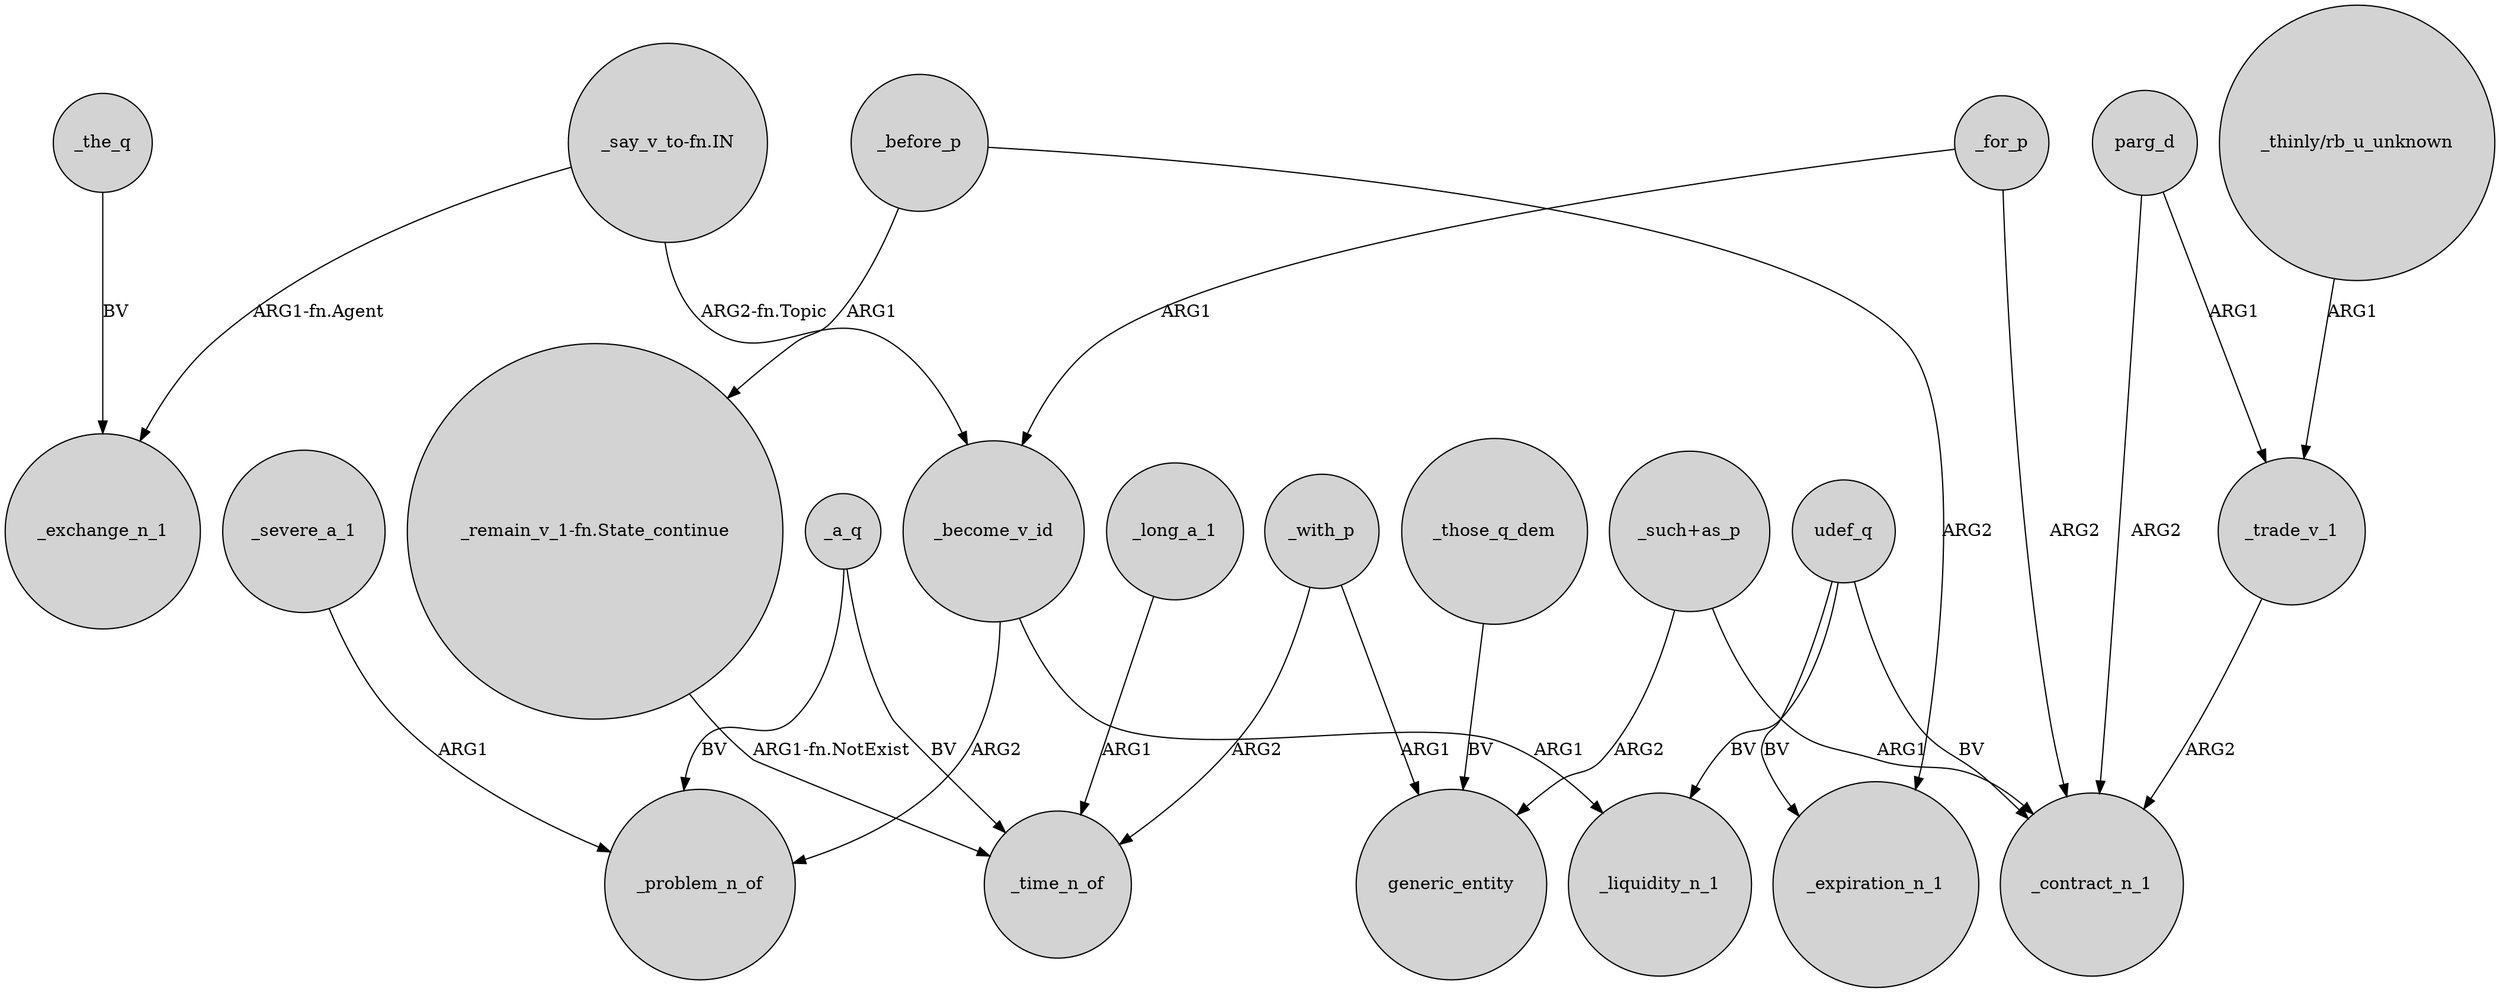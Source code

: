 digraph {
	node [shape=circle style=filled]
	"_say_v_to-fn.IN" -> _exchange_n_1 [label="ARG1-fn.Agent"]
	"_such+as_p" -> generic_entity [label=ARG2]
	_become_v_id -> _problem_n_of [label=ARG2]
	_with_p -> _time_n_of [label=ARG2]
	"_remain_v_1-fn.State_continue" -> _time_n_of [label="ARG1-fn.NotExist"]
	parg_d -> _trade_v_1 [label=ARG1]
	"_such+as_p" -> _contract_n_1 [label=ARG1]
	_for_p -> _contract_n_1 [label=ARG2]
	_with_p -> generic_entity [label=ARG1]
	"_say_v_to-fn.IN" -> _become_v_id [label="ARG2-fn.Topic"]
	_severe_a_1 -> _problem_n_of [label=ARG1]
	_a_q -> _time_n_of [label=BV]
	"_thinly/rb_u_unknown" -> _trade_v_1 [label=ARG1]
	udef_q -> _expiration_n_1 [label=BV]
	parg_d -> _contract_n_1 [label=ARG2]
	_before_p -> _expiration_n_1 [label=ARG2]
	_become_v_id -> _liquidity_n_1 [label=ARG1]
	udef_q -> _liquidity_n_1 [label=BV]
	_long_a_1 -> _time_n_of [label=ARG1]
	udef_q -> _contract_n_1 [label=BV]
	_before_p -> "_remain_v_1-fn.State_continue" [label=ARG1]
	_trade_v_1 -> _contract_n_1 [label=ARG2]
	_those_q_dem -> generic_entity [label=BV]
	_for_p -> _become_v_id [label=ARG1]
	_the_q -> _exchange_n_1 [label=BV]
	_a_q -> _problem_n_of [label=BV]
}
